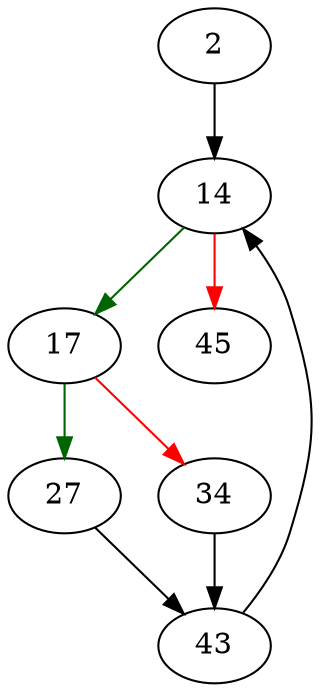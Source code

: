 strict digraph "vtabDisconnectAll" {
	// Node definitions.
	2 [entry=true];
	14;
	17;
	45;
	27;
	34;
	43;

	// Edge definitions.
	2 -> 14;
	14 -> 17 [
		color=darkgreen
		cond=true
	];
	14 -> 45 [
		color=red
		cond=false
	];
	17 -> 27 [
		color=darkgreen
		cond=true
	];
	17 -> 34 [
		color=red
		cond=false
	];
	27 -> 43;
	34 -> 43;
	43 -> 14;
}